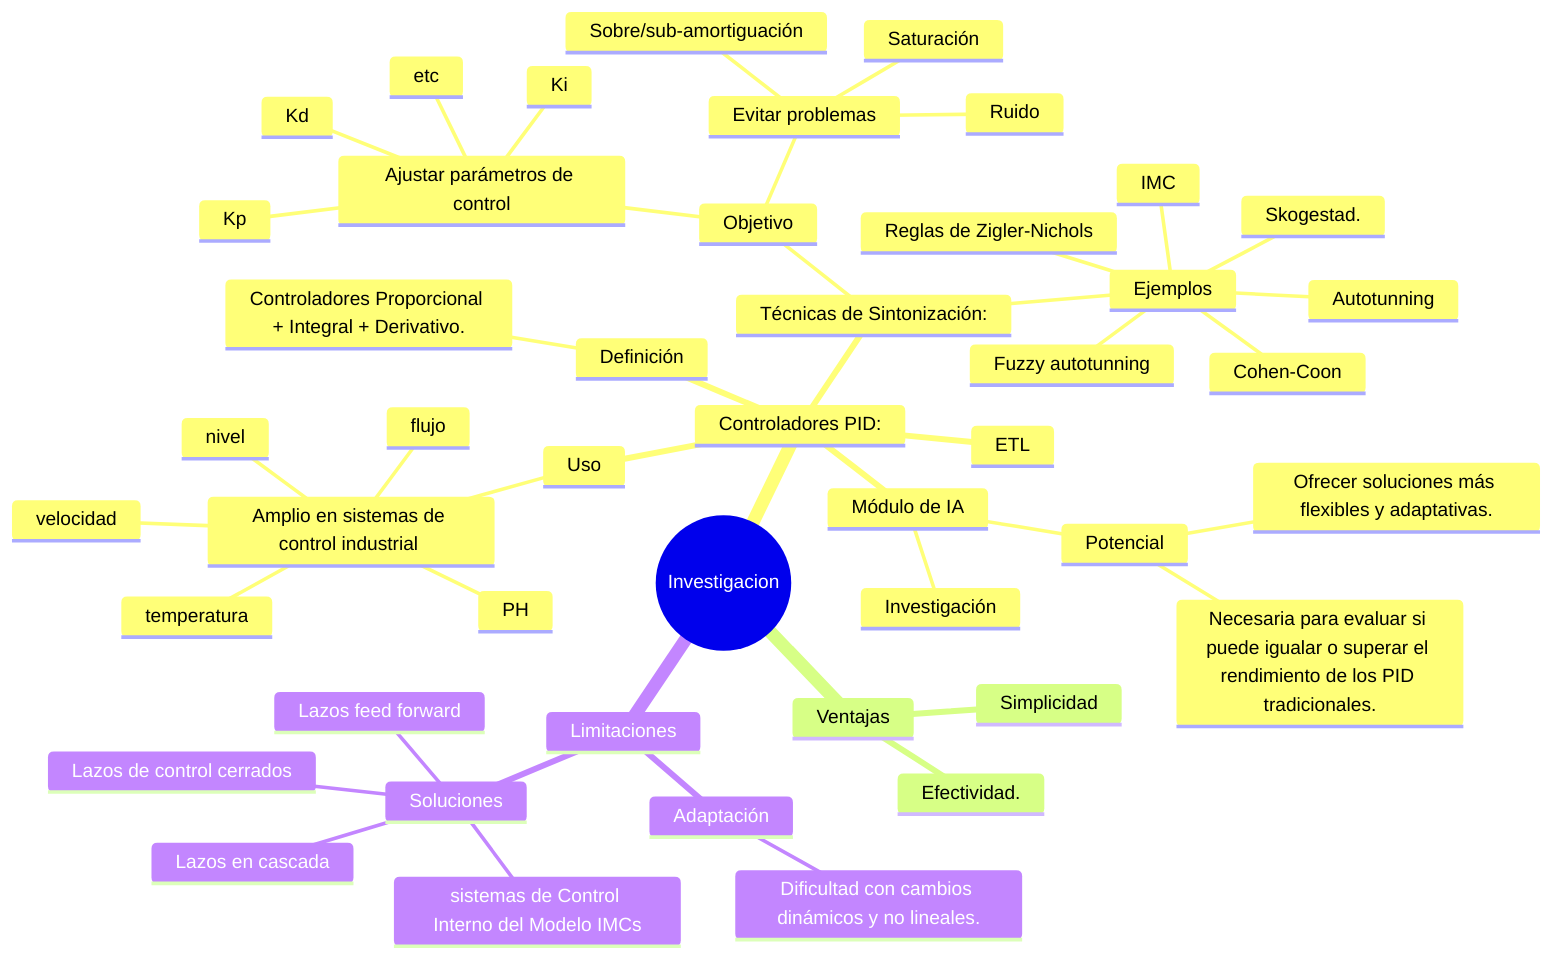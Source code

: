mindmap
  root((Investigacion))
    Controladores PID:​
      Definición
      ::icon(fa fa-book)
        Controladores Proporcional + Integral + Derivativo.​
      Uso
        Amplio en sistemas de control industrial 
            temperatura
            nivel
            flujo
            velocidad
            PH
      Técnicas de Sintonización:
        Objetivo
            Ajustar parámetros de control
                Kp
                Ki
                Kd
                etc
            Evitar problemas
                Saturación
                Ruido
                Sobre/sub-amortiguación
        Ejemplos
            Reglas de Zigler-Nichols
            Autotunning
            Fuzzy autotunning
            Cohen-Coon
            IMC
            Skogestad.
      ETL
      Módulo de IA
        Potencial
            Ofrecer soluciones más flexibles y adaptativas.​
            Necesaria para evaluar si puede igualar o superar el rendimiento de los PID tradicionales.​
        Investigación
    Ventajas
      Simplicidad
      Efectividad.
    Limitaciones
      Adaptación
         Dificultad con cambios dinámicos y no lineales.
      Soluciones
         Lazos de control cerrados
         Lazos en cascada
         Lazos feed forward
         sistemas de Control Interno del Modelo IMCs